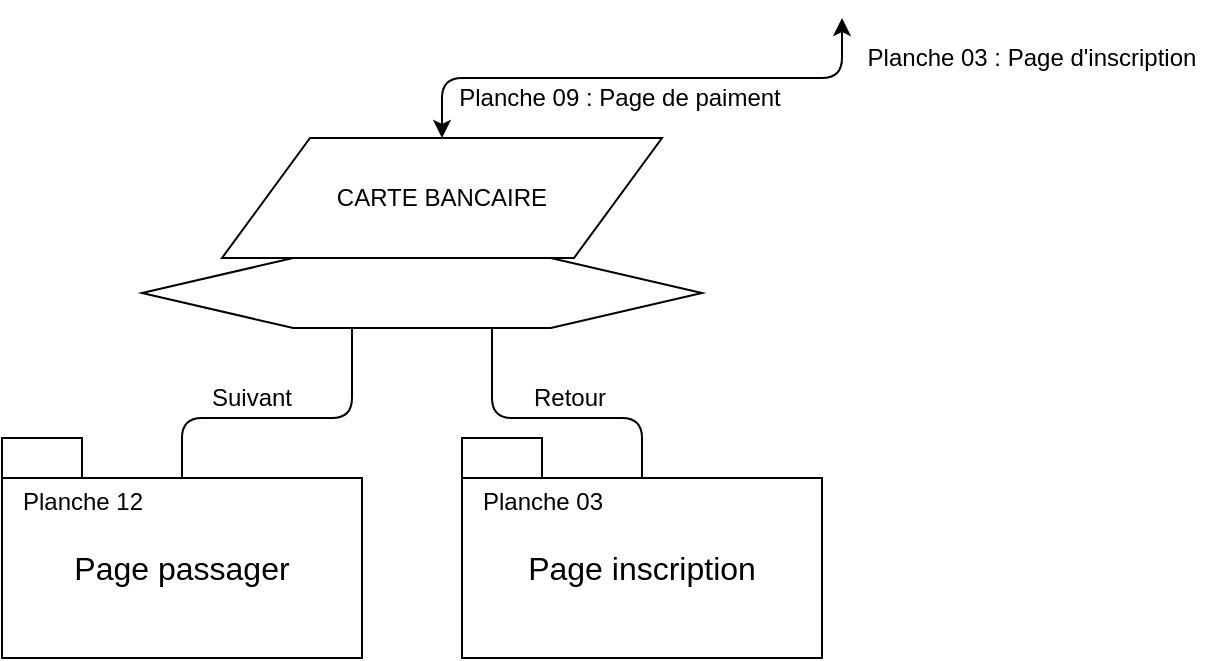 <mxfile version="13.2.4" type="device"><diagram id="4AnBlQEpGK-1rvbRTnG4" name="Page-1"><mxGraphModel dx="1044" dy="626" grid="1" gridSize="10" guides="1" tooltips="1" connect="1" arrows="1" fold="1" page="1" pageScale="1" pageWidth="827" pageHeight="1169" math="0" shadow="0"><root><mxCell id="0"/><mxCell id="1" parent="0"/><mxCell id="TayJJ_7CJyn2qJzrMgcb-33" value="CARTE BANCAIRE" style="shape=parallelogram;perimeter=parallelogramPerimeter;whiteSpace=wrap;html=1;" vertex="1" parent="1"><mxGeometry x="240" y="670" width="220" height="60" as="geometry"/></mxCell><mxCell id="TayJJ_7CJyn2qJzrMgcb-34" value="" style="verticalLabelPosition=bottom;verticalAlign=top;html=1;shape=hexagon;perimeter=hexagonPerimeter2;arcSize=6;size=0.27;" vertex="1" parent="1"><mxGeometry x="200" y="730" width="280" height="35" as="geometry"/></mxCell><mxCell id="TayJJ_7CJyn2qJzrMgcb-35" value="" style="endArrow=classic;startArrow=classic;html=1;exitX=0.5;exitY=0;exitDx=0;exitDy=0;" edge="1" parent="1" source="TayJJ_7CJyn2qJzrMgcb-33"><mxGeometry width="50" height="50" relative="1" as="geometry"><mxPoint x="390" y="600" as="sourcePoint"/><mxPoint x="550" y="610" as="targetPoint"/><Array as="points"><mxPoint x="350" y="640"/><mxPoint x="550" y="640"/></Array></mxGeometry></mxCell><mxCell id="TayJJ_7CJyn2qJzrMgcb-36" value="Planche 09 : Page de paiment" style="text;html=1;strokeColor=none;fillColor=none;align=center;verticalAlign=middle;whiteSpace=wrap;rounded=0;" vertex="1" parent="1"><mxGeometry x="344" y="640" width="190" height="20" as="geometry"/></mxCell><mxCell id="TayJJ_7CJyn2qJzrMgcb-37" value="Planche 03 : Page d'inscription" style="text;html=1;strokeColor=none;fillColor=none;align=center;verticalAlign=middle;whiteSpace=wrap;rounded=0;" vertex="1" parent="1"><mxGeometry x="550" y="620" width="190" height="20" as="geometry"/></mxCell><mxCell id="TayJJ_7CJyn2qJzrMgcb-38" value="" style="endArrow=none;html=1;exitX=0.375;exitY=1;exitDx=0;exitDy=0;entryX=0.5;entryY=0;entryDx=0;entryDy=0;" edge="1" parent="1" source="TayJJ_7CJyn2qJzrMgcb-34" target="TayJJ_7CJyn2qJzrMgcb-41"><mxGeometry width="50" height="50" relative="1" as="geometry"><mxPoint x="230" y="670" as="sourcePoint"/><mxPoint x="200" y="810" as="targetPoint"/><Array as="points"><mxPoint x="305" y="810"/><mxPoint x="220" y="810"/></Array></mxGeometry></mxCell><mxCell id="TayJJ_7CJyn2qJzrMgcb-39" value="" style="endArrow=none;html=1;entryX=0.625;entryY=1;entryDx=0;entryDy=0;exitX=0.5;exitY=0;exitDx=0;exitDy=0;" edge="1" parent="1" source="TayJJ_7CJyn2qJzrMgcb-49" target="TayJJ_7CJyn2qJzrMgcb-34"><mxGeometry width="50" height="50" relative="1" as="geometry"><mxPoint x="480" y="810" as="sourcePoint"/><mxPoint x="400" y="845" as="targetPoint"/><Array as="points"><mxPoint x="450" y="810"/><mxPoint x="375" y="810"/></Array></mxGeometry></mxCell><mxCell id="TayJJ_7CJyn2qJzrMgcb-40" value="" style="group" vertex="1" connectable="0" parent="1"><mxGeometry x="130" y="820" width="180" height="110" as="geometry"/></mxCell><mxCell id="TayJJ_7CJyn2qJzrMgcb-41" value="&lt;div&gt;Page passager&lt;/div&gt;" style="rounded=0;whiteSpace=wrap;html=1;fontSize=16;" vertex="1" parent="TayJJ_7CJyn2qJzrMgcb-40"><mxGeometry y="20" width="180" height="90" as="geometry"/></mxCell><mxCell id="TayJJ_7CJyn2qJzrMgcb-42" value="" style="rounded=0;whiteSpace=wrap;html=1;fontSize=16;" vertex="1" parent="TayJJ_7CJyn2qJzrMgcb-40"><mxGeometry width="40" height="20" as="geometry"/></mxCell><mxCell id="TayJJ_7CJyn2qJzrMgcb-43" value="&lt;font style=&quot;font-size: 12px&quot;&gt;Planche 12&lt;/font&gt;" style="text;html=1;resizable=0;autosize=1;align=center;verticalAlign=middle;points=[];fillColor=none;strokeColor=none;rounded=0;fontSize=16;" vertex="1" parent="TayJJ_7CJyn2qJzrMgcb-40"><mxGeometry y="15" width="80" height="30" as="geometry"/></mxCell><mxCell id="TayJJ_7CJyn2qJzrMgcb-48" value="" style="group" vertex="1" connectable="0" parent="1"><mxGeometry x="360" y="820" width="180" height="110" as="geometry"/></mxCell><mxCell id="TayJJ_7CJyn2qJzrMgcb-49" value="&lt;div&gt;Page inscription&lt;/div&gt;" style="rounded=0;whiteSpace=wrap;html=1;fontSize=16;" vertex="1" parent="TayJJ_7CJyn2qJzrMgcb-48"><mxGeometry y="20" width="180" height="90" as="geometry"/></mxCell><mxCell id="TayJJ_7CJyn2qJzrMgcb-50" value="" style="rounded=0;whiteSpace=wrap;html=1;fontSize=16;" vertex="1" parent="TayJJ_7CJyn2qJzrMgcb-48"><mxGeometry width="40" height="20" as="geometry"/></mxCell><mxCell id="TayJJ_7CJyn2qJzrMgcb-51" value="&lt;font style=&quot;font-size: 12px&quot;&gt;Planche 03&lt;/font&gt;" style="text;html=1;resizable=0;autosize=1;align=center;verticalAlign=middle;points=[];fillColor=none;strokeColor=none;rounded=0;fontSize=16;" vertex="1" parent="TayJJ_7CJyn2qJzrMgcb-48"><mxGeometry y="15" width="80" height="30" as="geometry"/></mxCell><mxCell id="TayJJ_7CJyn2qJzrMgcb-53" value="Retour" style="text;html=1;strokeColor=none;fillColor=none;align=center;verticalAlign=middle;whiteSpace=wrap;rounded=0;" vertex="1" parent="1"><mxGeometry x="379" y="790" width="70" height="20" as="geometry"/></mxCell><mxCell id="TayJJ_7CJyn2qJzrMgcb-54" value="Suivant" style="text;html=1;strokeColor=none;fillColor=none;align=center;verticalAlign=middle;whiteSpace=wrap;rounded=0;" vertex="1" parent="1"><mxGeometry x="220" y="790" width="70" height="20" as="geometry"/></mxCell></root></mxGraphModel></diagram></mxfile>